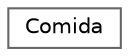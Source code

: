 digraph "Graphical Class Hierarchy"
{
 // LATEX_PDF_SIZE
  bgcolor="transparent";
  edge [fontname=Helvetica,fontsize=10,labelfontname=Helvetica,labelfontsize=10];
  node [fontname=Helvetica,fontsize=10,shape=box,height=0.2,width=0.4];
  rankdir="LR";
  Node0 [id="Node000000",label="Comida",height=0.2,width=0.4,color="grey40", fillcolor="white", style="filled",URL="$class_comida.html",tooltip="Clase que representa una comida compuesta por varios platos."];
}
